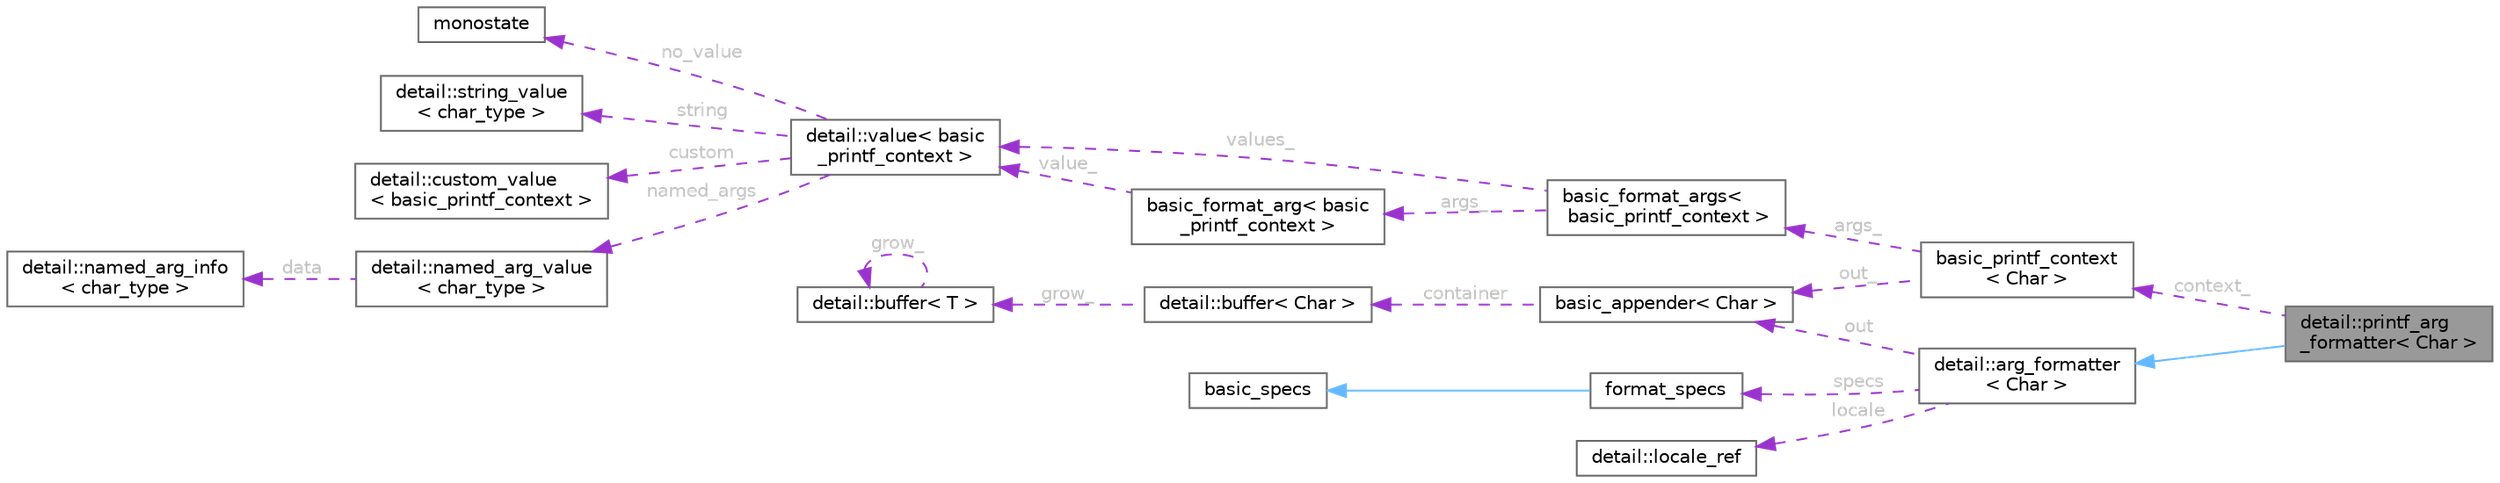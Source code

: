 digraph "detail::printf_arg_formatter&lt; Char &gt;"
{
 // LATEX_PDF_SIZE
  bgcolor="transparent";
  edge [fontname=Helvetica,fontsize=10,labelfontname=Helvetica,labelfontsize=10];
  node [fontname=Helvetica,fontsize=10,shape=box,height=0.2,width=0.4];
  rankdir="LR";
  Node1 [id="Node000001",label="detail::printf_arg\l_formatter\< Char \>",height=0.2,width=0.4,color="gray40", fillcolor="grey60", style="filled", fontcolor="black",tooltip=" "];
  Node2 -> Node1 [id="edge20_Node000001_Node000002",dir="back",color="steelblue1",style="solid",tooltip=" "];
  Node2 [id="Node000002",label="detail::arg_formatter\l\< Char \>",height=0.2,width=0.4,color="gray40", fillcolor="white", style="filled",URL="$structdetail_1_1arg__formatter.html",tooltip=" "];
  Node3 -> Node2 [id="edge21_Node000002_Node000003",dir="back",color="darkorchid3",style="dashed",tooltip=" ",label=" out",fontcolor="grey" ];
  Node3 [id="Node000003",label="basic_appender\< Char \>",height=0.2,width=0.4,color="gray40", fillcolor="white", style="filled",URL="$classbasic__appender.html",tooltip=" "];
  Node4 -> Node3 [id="edge22_Node000003_Node000004",dir="back",color="darkorchid3",style="dashed",tooltip=" ",label=" container",fontcolor="grey" ];
  Node4 [id="Node000004",label="detail::buffer\< Char \>",height=0.2,width=0.4,color="gray40", fillcolor="white", style="filled",URL="$classdetail_1_1buffer.html",tooltip=" "];
  Node5 -> Node4 [id="edge23_Node000004_Node000005",dir="back",color="darkorchid3",style="dashed",tooltip=" ",label=" grow_",fontcolor="grey" ];
  Node5 [id="Node000005",label="detail::buffer\< T \>",height=0.2,width=0.4,color="gray40", fillcolor="white", style="filled",URL="$classdetail_1_1buffer.html",tooltip=" "];
  Node5 -> Node5 [id="edge24_Node000005_Node000005",dir="back",color="darkorchid3",style="dashed",tooltip=" ",label=" grow_",fontcolor="grey" ];
  Node6 -> Node2 [id="edge25_Node000002_Node000006",dir="back",color="darkorchid3",style="dashed",tooltip=" ",label=" specs",fontcolor="grey" ];
  Node6 [id="Node000006",label="format_specs",height=0.2,width=0.4,color="gray40", fillcolor="white", style="filled",URL="$structformat__specs.html",tooltip=" "];
  Node7 -> Node6 [id="edge26_Node000006_Node000007",dir="back",color="steelblue1",style="solid",tooltip=" "];
  Node7 [id="Node000007",label="basic_specs",height=0.2,width=0.4,color="gray40", fillcolor="white", style="filled",URL="$classbasic__specs.html",tooltip=" "];
  Node8 -> Node2 [id="edge27_Node000002_Node000008",dir="back",color="darkorchid3",style="dashed",tooltip=" ",label=" locale",fontcolor="grey" ];
  Node8 [id="Node000008",label="detail::locale_ref",height=0.2,width=0.4,color="gray40", fillcolor="white", style="filled",URL="$classdetail_1_1locale__ref.html",tooltip=" "];
  Node9 -> Node1 [id="edge28_Node000001_Node000009",dir="back",color="darkorchid3",style="dashed",tooltip=" ",label=" context_",fontcolor="grey" ];
  Node9 [id="Node000009",label="basic_printf_context\l\< Char \>",height=0.2,width=0.4,color="gray40", fillcolor="white", style="filled",URL="$classbasic__printf__context.html",tooltip=" "];
  Node3 -> Node9 [id="edge29_Node000009_Node000003",dir="back",color="darkorchid3",style="dashed",tooltip=" ",label=" out_",fontcolor="grey" ];
  Node10 -> Node9 [id="edge30_Node000009_Node000010",dir="back",color="darkorchid3",style="dashed",tooltip=" ",label=" args_",fontcolor="grey" ];
  Node10 [id="Node000010",label="basic_format_args\<\l basic_printf_context \>",height=0.2,width=0.4,color="gray40", fillcolor="white", style="filled",URL="$classbasic__format__args.html",tooltip=" "];
  Node11 -> Node10 [id="edge31_Node000010_Node000011",dir="back",color="darkorchid3",style="dashed",tooltip=" ",label=" values_",fontcolor="grey" ];
  Node11 [id="Node000011",label="detail::value\< basic\l_printf_context \>",height=0.2,width=0.4,color="gray40", fillcolor="white", style="filled",URL="$classdetail_1_1value.html",tooltip=" "];
  Node12 -> Node11 [id="edge32_Node000011_Node000012",dir="back",color="darkorchid3",style="dashed",tooltip=" ",label=" no_value",fontcolor="grey" ];
  Node12 [id="Node000012",label="monostate",height=0.2,width=0.4,color="gray40", fillcolor="white", style="filled",URL="$structmonostate.html",tooltip=" "];
  Node13 -> Node11 [id="edge33_Node000011_Node000013",dir="back",color="darkorchid3",style="dashed",tooltip=" ",label=" string",fontcolor="grey" ];
  Node13 [id="Node000013",label="detail::string_value\l\< char_type \>",height=0.2,width=0.4,color="gray40", fillcolor="white", style="filled",URL="$structdetail_1_1string__value.html",tooltip=" "];
  Node14 -> Node11 [id="edge34_Node000011_Node000014",dir="back",color="darkorchid3",style="dashed",tooltip=" ",label=" custom",fontcolor="grey" ];
  Node14 [id="Node000014",label="detail::custom_value\l\< basic_printf_context \>",height=0.2,width=0.4,color="gray40", fillcolor="white", style="filled",URL="$structdetail_1_1custom__value.html",tooltip=" "];
  Node15 -> Node11 [id="edge35_Node000011_Node000015",dir="back",color="darkorchid3",style="dashed",tooltip=" ",label=" named_args",fontcolor="grey" ];
  Node15 [id="Node000015",label="detail::named_arg_value\l\< char_type \>",height=0.2,width=0.4,color="gray40", fillcolor="white", style="filled",URL="$structdetail_1_1named__arg__value.html",tooltip=" "];
  Node16 -> Node15 [id="edge36_Node000015_Node000016",dir="back",color="darkorchid3",style="dashed",tooltip=" ",label=" data",fontcolor="grey" ];
  Node16 [id="Node000016",label="detail::named_arg_info\l\< char_type \>",height=0.2,width=0.4,color="gray40", fillcolor="white", style="filled",URL="$structdetail_1_1named__arg__info.html",tooltip=" "];
  Node17 -> Node10 [id="edge37_Node000010_Node000017",dir="back",color="darkorchid3",style="dashed",tooltip=" ",label=" args_",fontcolor="grey" ];
  Node17 [id="Node000017",label="basic_format_arg\< basic\l_printf_context \>",height=0.2,width=0.4,color="gray40", fillcolor="white", style="filled",URL="$classbasic__format__arg.html",tooltip=" "];
  Node11 -> Node17 [id="edge38_Node000017_Node000011",dir="back",color="darkorchid3",style="dashed",tooltip=" ",label=" value_",fontcolor="grey" ];
}
